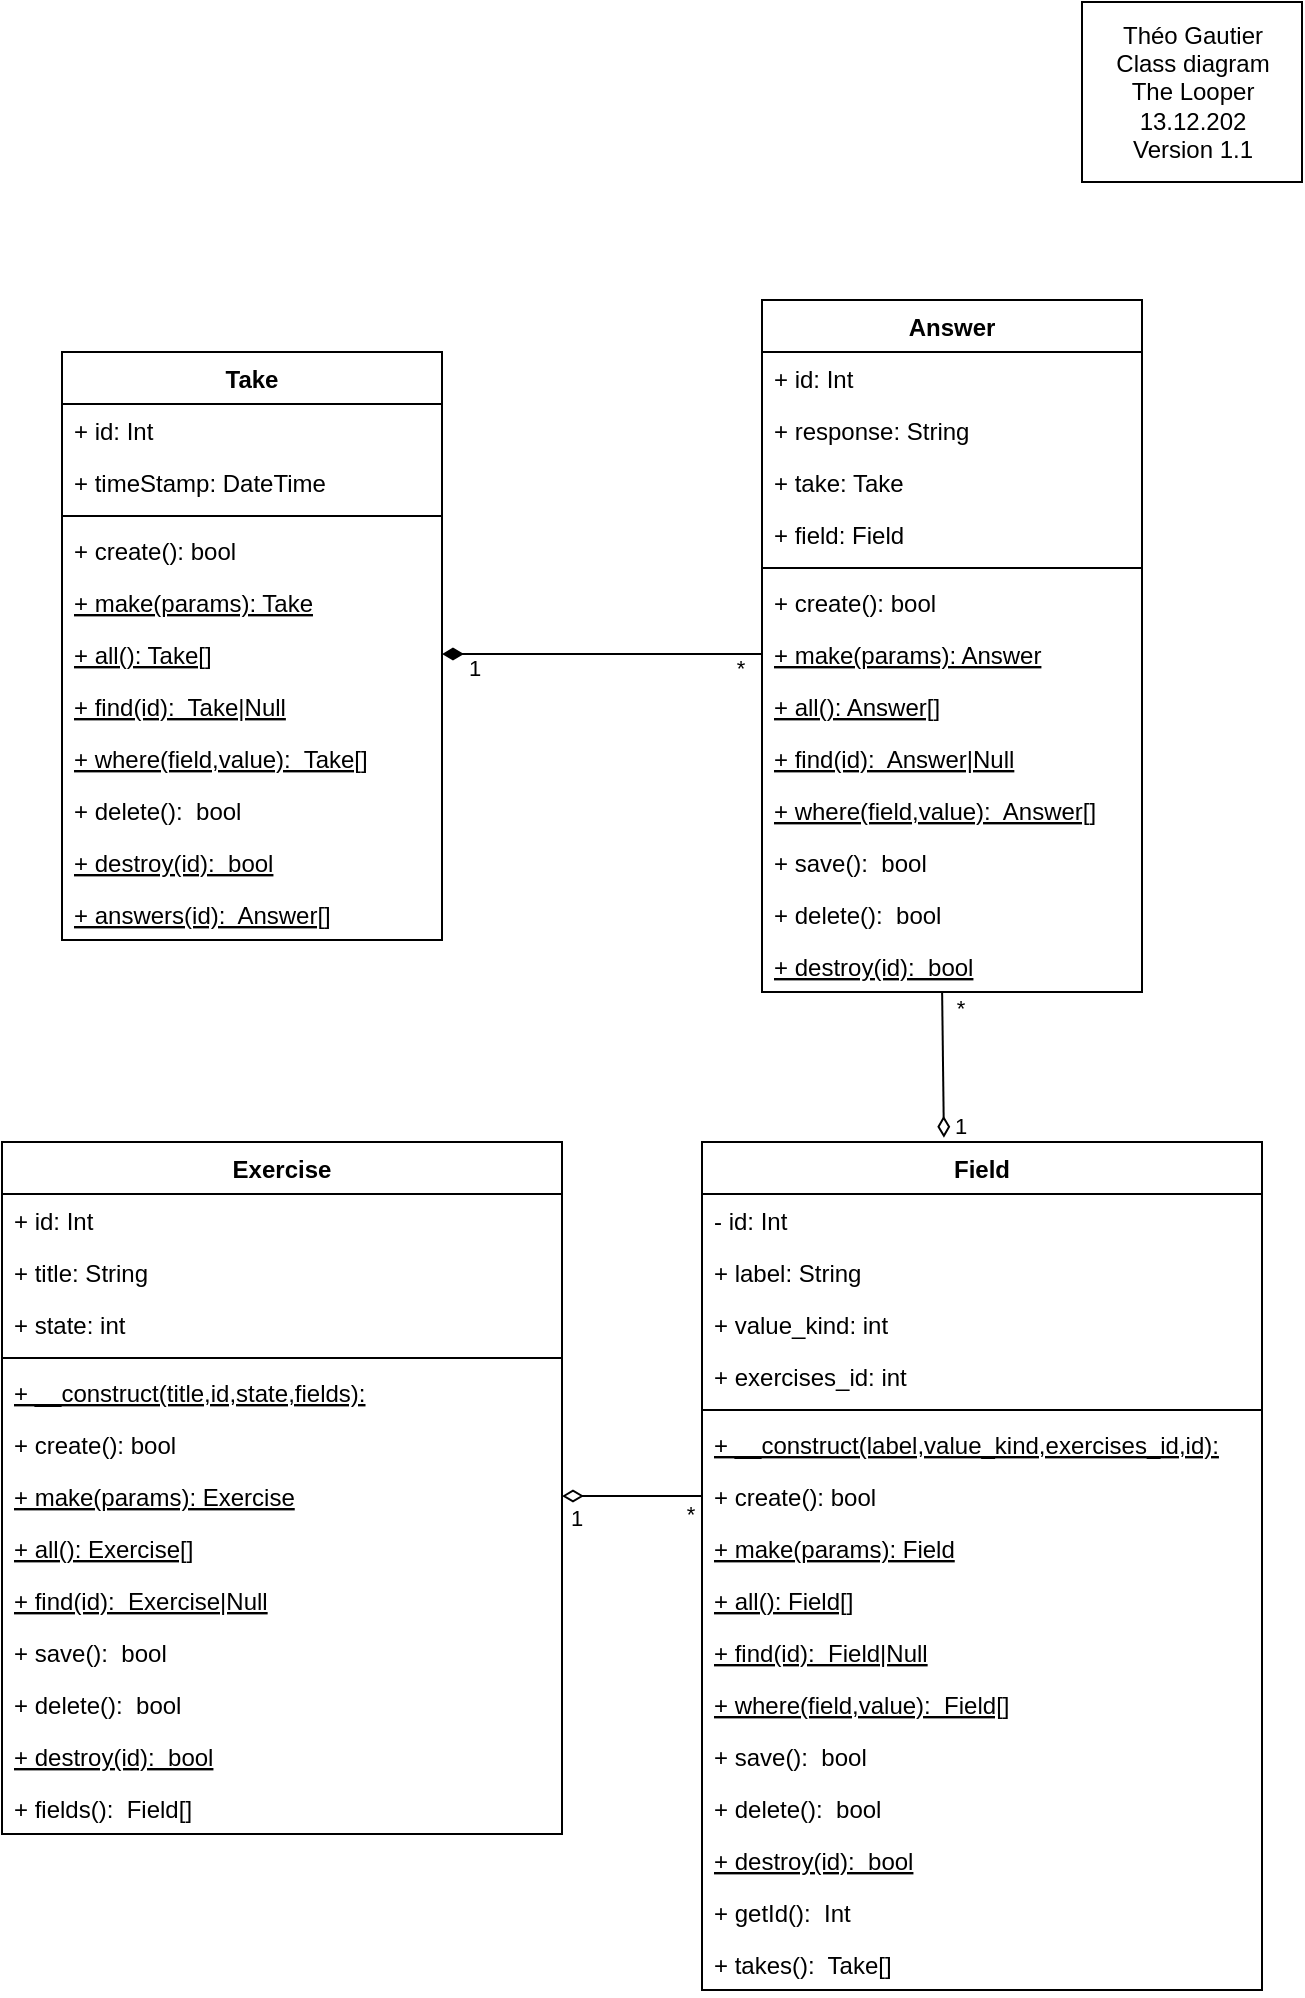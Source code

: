 <mxfile version="15.3.8" type="device"><diagram id="O1Vl59i5UYPHJHIbbjY0" name="Page-1"><mxGraphModel dx="1086" dy="806" grid="1" gridSize="10" guides="1" tooltips="1" connect="1" arrows="1" fold="1" page="1" pageScale="1" pageWidth="827" pageHeight="1169" math="0" shadow="0"><root><mxCell id="0"/><mxCell id="1" parent="0"/><mxCell id="3" value="Answer" style="swimlane;fontStyle=1;align=center;verticalAlign=top;childLayout=stackLayout;horizontal=1;startSize=26;horizontalStack=0;resizeParent=1;resizeParentMax=0;resizeLast=0;collapsible=1;marginBottom=0;" parent="1" vertex="1"><mxGeometry x="530" y="239" width="190" height="346" as="geometry"/></mxCell><mxCell id="9" value="+ id: Int" style="text;strokeColor=none;fillColor=none;align=left;verticalAlign=top;spacingLeft=4;spacingRight=4;overflow=hidden;rotatable=0;points=[[0,0.5],[1,0.5]];portConstraint=eastwest;" parent="3" vertex="1"><mxGeometry y="26" width="190" height="26" as="geometry"/></mxCell><mxCell id="8" value="+ response: String" style="text;strokeColor=none;fillColor=none;align=left;verticalAlign=top;spacingLeft=4;spacingRight=4;overflow=hidden;rotatable=0;points=[[0,0.5],[1,0.5]];portConstraint=eastwest;" parent="3" vertex="1"><mxGeometry y="52" width="190" height="26" as="geometry"/></mxCell><mxCell id="4" value="+ take: Take" style="text;strokeColor=none;fillColor=none;align=left;verticalAlign=top;spacingLeft=4;spacingRight=4;overflow=hidden;rotatable=0;points=[[0,0.5],[1,0.5]];portConstraint=eastwest;" parent="3" vertex="1"><mxGeometry y="78" width="190" height="26" as="geometry"/></mxCell><mxCell id="7" value="+ field: Field" style="text;strokeColor=none;fillColor=none;align=left;verticalAlign=top;spacingLeft=4;spacingRight=4;overflow=hidden;rotatable=0;points=[[0,0.5],[1,0.5]];portConstraint=eastwest;" parent="3" vertex="1"><mxGeometry y="104" width="190" height="26" as="geometry"/></mxCell><mxCell id="5" value="" style="line;strokeWidth=1;fillColor=none;align=left;verticalAlign=middle;spacingTop=-1;spacingLeft=3;spacingRight=3;rotatable=0;labelPosition=right;points=[];portConstraint=eastwest;" parent="3" vertex="1"><mxGeometry y="130" width="190" height="8" as="geometry"/></mxCell><mxCell id="6" value="+ create(): bool" style="text;strokeColor=none;fillColor=none;align=left;verticalAlign=top;spacingLeft=4;spacingRight=4;overflow=hidden;rotatable=0;points=[[0,0.5],[1,0.5]];portConstraint=eastwest;" parent="3" vertex="1"><mxGeometry y="138" width="190" height="26" as="geometry"/></mxCell><mxCell id="10" value="+ make(params): Answer" style="text;strokeColor=none;fillColor=none;align=left;verticalAlign=top;spacingLeft=4;spacingRight=4;overflow=hidden;rotatable=0;points=[[0,0.5],[1,0.5]];portConstraint=eastwest;fontStyle=4;" parent="3" vertex="1"><mxGeometry y="164" width="190" height="26" as="geometry"/></mxCell><mxCell id="11" value="+ all(): Answer[]" style="text;strokeColor=none;fillColor=none;align=left;verticalAlign=top;spacingLeft=4;spacingRight=4;overflow=hidden;rotatable=0;points=[[0,0.5],[1,0.5]];portConstraint=eastwest;fontStyle=4;" parent="3" vertex="1"><mxGeometry y="190" width="190" height="26" as="geometry"/></mxCell><mxCell id="12" value="+ find(id):  Answer|Null" style="text;strokeColor=none;fillColor=none;align=left;verticalAlign=top;spacingLeft=4;spacingRight=4;overflow=hidden;rotatable=0;points=[[0,0.5],[1,0.5]];portConstraint=eastwest;fontStyle=4;" parent="3" vertex="1"><mxGeometry y="216" width="190" height="26" as="geometry"/></mxCell><mxCell id="13" value="+ where(field,value):  Answer[]" style="text;strokeColor=none;fillColor=none;align=left;verticalAlign=top;spacingLeft=4;spacingRight=4;overflow=hidden;rotatable=0;points=[[0,0.5],[1,0.5]];portConstraint=eastwest;fontStyle=4;" parent="3" vertex="1"><mxGeometry y="242" width="190" height="26" as="geometry"/></mxCell><mxCell id="14" value="+ save():  bool" style="text;strokeColor=none;fillColor=none;align=left;verticalAlign=top;spacingLeft=4;spacingRight=4;overflow=hidden;rotatable=0;points=[[0,0.5],[1,0.5]];portConstraint=eastwest;fontStyle=0;" parent="3" vertex="1"><mxGeometry y="268" width="190" height="26" as="geometry"/></mxCell><mxCell id="16" value="+ delete():  bool" style="text;strokeColor=none;fillColor=none;align=left;verticalAlign=top;spacingLeft=4;spacingRight=4;overflow=hidden;rotatable=0;points=[[0,0.5],[1,0.5]];portConstraint=eastwest;fontStyle=0;" parent="3" vertex="1"><mxGeometry y="294" width="190" height="26" as="geometry"/></mxCell><mxCell id="15" value="+ destroy(id):  bool" style="text;strokeColor=none;fillColor=none;align=left;verticalAlign=top;spacingLeft=4;spacingRight=4;overflow=hidden;rotatable=0;points=[[0,0.5],[1,0.5]];portConstraint=eastwest;fontStyle=4;" parent="3" vertex="1"><mxGeometry y="320" width="190" height="26" as="geometry"/></mxCell><mxCell id="17" value="Exercise" style="swimlane;fontStyle=1;align=center;verticalAlign=top;childLayout=stackLayout;horizontal=1;startSize=26;horizontalStack=0;resizeParent=1;resizeParentMax=0;resizeLast=0;collapsible=1;marginBottom=0;" parent="1" vertex="1"><mxGeometry x="150" y="660" width="280" height="346" as="geometry"/></mxCell><mxCell id="18" value="+ id: Int" style="text;strokeColor=none;fillColor=none;align=left;verticalAlign=top;spacingLeft=4;spacingRight=4;overflow=hidden;rotatable=0;points=[[0,0.5],[1,0.5]];portConstraint=eastwest;" parent="17" vertex="1"><mxGeometry y="26" width="280" height="26" as="geometry"/></mxCell><mxCell id="19" value="+ title: String" style="text;strokeColor=none;fillColor=none;align=left;verticalAlign=top;spacingLeft=4;spacingRight=4;overflow=hidden;rotatable=0;points=[[0,0.5],[1,0.5]];portConstraint=eastwest;" parent="17" vertex="1"><mxGeometry y="52" width="280" height="26" as="geometry"/></mxCell><mxCell id="20" value="+ state: int" style="text;strokeColor=none;fillColor=none;align=left;verticalAlign=top;spacingLeft=4;spacingRight=4;overflow=hidden;rotatable=0;points=[[0,0.5],[1,0.5]];portConstraint=eastwest;" parent="17" vertex="1"><mxGeometry y="78" width="280" height="26" as="geometry"/></mxCell><mxCell id="22" value="" style="line;strokeWidth=1;fillColor=none;align=left;verticalAlign=middle;spacingTop=-1;spacingLeft=3;spacingRight=3;rotatable=0;labelPosition=right;points=[];portConstraint=eastwest;" parent="17" vertex="1"><mxGeometry y="104" width="280" height="8" as="geometry"/></mxCell><mxCell id="33" value="+ __construct(title,id,state,fields):" style="text;strokeColor=none;fillColor=none;align=left;verticalAlign=top;spacingLeft=4;spacingRight=4;overflow=hidden;rotatable=0;points=[[0,0.5],[1,0.5]];portConstraint=eastwest;fontStyle=4;" parent="17" vertex="1"><mxGeometry y="112" width="280" height="26" as="geometry"/></mxCell><mxCell id="23" value="+ create(): bool" style="text;strokeColor=none;fillColor=none;align=left;verticalAlign=top;spacingLeft=4;spacingRight=4;overflow=hidden;rotatable=0;points=[[0,0.5],[1,0.5]];portConstraint=eastwest;" parent="17" vertex="1"><mxGeometry y="138" width="280" height="26" as="geometry"/></mxCell><mxCell id="24" value="+ make(params): Exercise" style="text;strokeColor=none;fillColor=none;align=left;verticalAlign=top;spacingLeft=4;spacingRight=4;overflow=hidden;rotatable=0;points=[[0,0.5],[1,0.5]];portConstraint=eastwest;fontStyle=4;" parent="17" vertex="1"><mxGeometry y="164" width="280" height="26" as="geometry"/></mxCell><mxCell id="25" value="+ all(): Exercise[]" style="text;strokeColor=none;fillColor=none;align=left;verticalAlign=top;spacingLeft=4;spacingRight=4;overflow=hidden;rotatable=0;points=[[0,0.5],[1,0.5]];portConstraint=eastwest;fontStyle=4;" parent="17" vertex="1"><mxGeometry y="190" width="280" height="26" as="geometry"/></mxCell><mxCell id="26" value="+ find(id):  Exercise|Null" style="text;strokeColor=none;fillColor=none;align=left;verticalAlign=top;spacingLeft=4;spacingRight=4;overflow=hidden;rotatable=0;points=[[0,0.5],[1,0.5]];portConstraint=eastwest;fontStyle=4;" parent="17" vertex="1"><mxGeometry y="216" width="280" height="26" as="geometry"/></mxCell><mxCell id="28" value="+ save():  bool" style="text;strokeColor=none;fillColor=none;align=left;verticalAlign=top;spacingLeft=4;spacingRight=4;overflow=hidden;rotatable=0;points=[[0,0.5],[1,0.5]];portConstraint=eastwest;fontStyle=0;" parent="17" vertex="1"><mxGeometry y="242" width="280" height="26" as="geometry"/></mxCell><mxCell id="29" value="+ delete():  bool" style="text;strokeColor=none;fillColor=none;align=left;verticalAlign=top;spacingLeft=4;spacingRight=4;overflow=hidden;rotatable=0;points=[[0,0.5],[1,0.5]];portConstraint=eastwest;fontStyle=0;" parent="17" vertex="1"><mxGeometry y="268" width="280" height="26" as="geometry"/></mxCell><mxCell id="30" value="+ destroy(id):  bool" style="text;strokeColor=none;fillColor=none;align=left;verticalAlign=top;spacingLeft=4;spacingRight=4;overflow=hidden;rotatable=0;points=[[0,0.5],[1,0.5]];portConstraint=eastwest;fontStyle=4;" parent="17" vertex="1"><mxGeometry y="294" width="280" height="26" as="geometry"/></mxCell><mxCell id="34" value="+ fields():  Field[]" style="text;strokeColor=none;fillColor=none;align=left;verticalAlign=top;spacingLeft=4;spacingRight=4;overflow=hidden;rotatable=0;points=[[0,0.5],[1,0.5]];portConstraint=eastwest;fontStyle=0;" parent="17" vertex="1"><mxGeometry y="320" width="280" height="26" as="geometry"/></mxCell><mxCell id="35" value="Take" style="swimlane;fontStyle=1;align=center;verticalAlign=top;childLayout=stackLayout;horizontal=1;startSize=26;horizontalStack=0;resizeParent=1;resizeParentMax=0;resizeLast=0;collapsible=1;marginBottom=0;" parent="1" vertex="1"><mxGeometry x="180" y="265" width="190" height="294" as="geometry"/></mxCell><mxCell id="36" value="+ id: Int" style="text;strokeColor=none;fillColor=none;align=left;verticalAlign=top;spacingLeft=4;spacingRight=4;overflow=hidden;rotatable=0;points=[[0,0.5],[1,0.5]];portConstraint=eastwest;" parent="35" vertex="1"><mxGeometry y="26" width="190" height="26" as="geometry"/></mxCell><mxCell id="38" value="+ timeStamp: DateTime" style="text;strokeColor=none;fillColor=none;align=left;verticalAlign=top;spacingLeft=4;spacingRight=4;overflow=hidden;rotatable=0;points=[[0,0.5],[1,0.5]];portConstraint=eastwest;" parent="35" vertex="1"><mxGeometry y="52" width="190" height="26" as="geometry"/></mxCell><mxCell id="40" value="" style="line;strokeWidth=1;fillColor=none;align=left;verticalAlign=middle;spacingTop=-1;spacingLeft=3;spacingRight=3;rotatable=0;labelPosition=right;points=[];portConstraint=eastwest;" parent="35" vertex="1"><mxGeometry y="78" width="190" height="8" as="geometry"/></mxCell><mxCell id="41" value="+ create(): bool" style="text;strokeColor=none;fillColor=none;align=left;verticalAlign=top;spacingLeft=4;spacingRight=4;overflow=hidden;rotatable=0;points=[[0,0.5],[1,0.5]];portConstraint=eastwest;" parent="35" vertex="1"><mxGeometry y="86" width="190" height="26" as="geometry"/></mxCell><mxCell id="42" value="+ make(params): Take" style="text;strokeColor=none;fillColor=none;align=left;verticalAlign=top;spacingLeft=4;spacingRight=4;overflow=hidden;rotatable=0;points=[[0,0.5],[1,0.5]];portConstraint=eastwest;fontStyle=4;" parent="35" vertex="1"><mxGeometry y="112" width="190" height="26" as="geometry"/></mxCell><mxCell id="43" value="+ all(): Take[]" style="text;strokeColor=none;fillColor=none;align=left;verticalAlign=top;spacingLeft=4;spacingRight=4;overflow=hidden;rotatable=0;points=[[0,0.5],[1,0.5]];portConstraint=eastwest;fontStyle=4;" parent="35" vertex="1"><mxGeometry y="138" width="190" height="26" as="geometry"/></mxCell><mxCell id="44" value="+ find(id):  Take|Null" style="text;strokeColor=none;fillColor=none;align=left;verticalAlign=top;spacingLeft=4;spacingRight=4;overflow=hidden;rotatable=0;points=[[0,0.5],[1,0.5]];portConstraint=eastwest;fontStyle=4;" parent="35" vertex="1"><mxGeometry y="164" width="190" height="26" as="geometry"/></mxCell><mxCell id="45" value="+ where(field,value):  Take[]" style="text;strokeColor=none;fillColor=none;align=left;verticalAlign=top;spacingLeft=4;spacingRight=4;overflow=hidden;rotatable=0;points=[[0,0.5],[1,0.5]];portConstraint=eastwest;fontStyle=4;" parent="35" vertex="1"><mxGeometry y="190" width="190" height="26" as="geometry"/></mxCell><mxCell id="47" value="+ delete():  bool" style="text;strokeColor=none;fillColor=none;align=left;verticalAlign=top;spacingLeft=4;spacingRight=4;overflow=hidden;rotatable=0;points=[[0,0.5],[1,0.5]];portConstraint=eastwest;fontStyle=0;" parent="35" vertex="1"><mxGeometry y="216" width="190" height="26" as="geometry"/></mxCell><mxCell id="48" value="+ destroy(id):  bool" style="text;strokeColor=none;fillColor=none;align=left;verticalAlign=top;spacingLeft=4;spacingRight=4;overflow=hidden;rotatable=0;points=[[0,0.5],[1,0.5]];portConstraint=eastwest;fontStyle=4;" parent="35" vertex="1"><mxGeometry y="242" width="190" height="26" as="geometry"/></mxCell><mxCell id="49" value="+ answers(id):  Answer[]" style="text;strokeColor=none;fillColor=none;align=left;verticalAlign=top;spacingLeft=4;spacingRight=4;overflow=hidden;rotatable=0;points=[[0,0.5],[1,0.5]];portConstraint=eastwest;fontStyle=4;" parent="35" vertex="1"><mxGeometry y="268" width="190" height="26" as="geometry"/></mxCell><mxCell id="50" value="Field" style="swimlane;fontStyle=1;align=center;verticalAlign=top;childLayout=stackLayout;horizontal=1;startSize=26;horizontalStack=0;resizeParent=1;resizeParentMax=0;resizeLast=0;collapsible=1;marginBottom=0;" parent="1" vertex="1"><mxGeometry x="500" y="660" width="280" height="424" as="geometry"/></mxCell><mxCell id="51" value="- id: Int" style="text;strokeColor=none;fillColor=none;align=left;verticalAlign=top;spacingLeft=4;spacingRight=4;overflow=hidden;rotatable=0;points=[[0,0.5],[1,0.5]];portConstraint=eastwest;" parent="50" vertex="1"><mxGeometry y="26" width="280" height="26" as="geometry"/></mxCell><mxCell id="52" value="+ label: String" style="text;strokeColor=none;fillColor=none;align=left;verticalAlign=top;spacingLeft=4;spacingRight=4;overflow=hidden;rotatable=0;points=[[0,0.5],[1,0.5]];portConstraint=eastwest;" parent="50" vertex="1"><mxGeometry y="52" width="280" height="26" as="geometry"/></mxCell><mxCell id="53" value="+ value_kind: int" style="text;strokeColor=none;fillColor=none;align=left;verticalAlign=top;spacingLeft=4;spacingRight=4;overflow=hidden;rotatable=0;points=[[0,0.5],[1,0.5]];portConstraint=eastwest;" parent="50" vertex="1"><mxGeometry y="78" width="280" height="26" as="geometry"/></mxCell><mxCell id="64" value="+ exercises_id: int" style="text;strokeColor=none;fillColor=none;align=left;verticalAlign=top;spacingLeft=4;spacingRight=4;overflow=hidden;rotatable=0;points=[[0,0.5],[1,0.5]];portConstraint=eastwest;" parent="50" vertex="1"><mxGeometry y="104" width="280" height="26" as="geometry"/></mxCell><mxCell id="54" value="" style="line;strokeWidth=1;fillColor=none;align=left;verticalAlign=middle;spacingTop=-1;spacingLeft=3;spacingRight=3;rotatable=0;labelPosition=right;points=[];portConstraint=eastwest;" parent="50" vertex="1"><mxGeometry y="130" width="280" height="8" as="geometry"/></mxCell><mxCell id="55" value="+ __construct(label,value_kind,exercises_id,id):" style="text;strokeColor=none;fillColor=none;align=left;verticalAlign=top;spacingLeft=4;spacingRight=4;overflow=hidden;rotatable=0;points=[[0,0.5],[1,0.5]];portConstraint=eastwest;fontStyle=4;" parent="50" vertex="1"><mxGeometry y="138" width="280" height="26" as="geometry"/></mxCell><mxCell id="56" value="+ create(): bool" style="text;strokeColor=none;fillColor=none;align=left;verticalAlign=top;spacingLeft=4;spacingRight=4;overflow=hidden;rotatable=0;points=[[0,0.5],[1,0.5]];portConstraint=eastwest;" parent="50" vertex="1"><mxGeometry y="164" width="280" height="26" as="geometry"/></mxCell><mxCell id="57" value="+ make(params): Field" style="text;strokeColor=none;fillColor=none;align=left;verticalAlign=top;spacingLeft=4;spacingRight=4;overflow=hidden;rotatable=0;points=[[0,0.5],[1,0.5]];portConstraint=eastwest;fontStyle=4;" parent="50" vertex="1"><mxGeometry y="190" width="280" height="26" as="geometry"/></mxCell><mxCell id="58" value="+ all(): Field[]" style="text;strokeColor=none;fillColor=none;align=left;verticalAlign=top;spacingLeft=4;spacingRight=4;overflow=hidden;rotatable=0;points=[[0,0.5],[1,0.5]];portConstraint=eastwest;fontStyle=4;" parent="50" vertex="1"><mxGeometry y="216" width="280" height="26" as="geometry"/></mxCell><mxCell id="59" value="+ find(id):  Field|Null" style="text;strokeColor=none;fillColor=none;align=left;verticalAlign=top;spacingLeft=4;spacingRight=4;overflow=hidden;rotatable=0;points=[[0,0.5],[1,0.5]];portConstraint=eastwest;fontStyle=4;" parent="50" vertex="1"><mxGeometry y="242" width="280" height="26" as="geometry"/></mxCell><mxCell id="65" value="+ where(field,value):  Field[]" style="text;strokeColor=none;fillColor=none;align=left;verticalAlign=top;spacingLeft=4;spacingRight=4;overflow=hidden;rotatable=0;points=[[0,0.5],[1,0.5]];portConstraint=eastwest;fontStyle=4;" parent="50" vertex="1"><mxGeometry y="268" width="280" height="26" as="geometry"/></mxCell><mxCell id="60" value="+ save():  bool" style="text;strokeColor=none;fillColor=none;align=left;verticalAlign=top;spacingLeft=4;spacingRight=4;overflow=hidden;rotatable=0;points=[[0,0.5],[1,0.5]];portConstraint=eastwest;fontStyle=0;" parent="50" vertex="1"><mxGeometry y="294" width="280" height="26" as="geometry"/></mxCell><mxCell id="61" value="+ delete():  bool" style="text;strokeColor=none;fillColor=none;align=left;verticalAlign=top;spacingLeft=4;spacingRight=4;overflow=hidden;rotatable=0;points=[[0,0.5],[1,0.5]];portConstraint=eastwest;fontStyle=0;" parent="50" vertex="1"><mxGeometry y="320" width="280" height="26" as="geometry"/></mxCell><mxCell id="62" value="+ destroy(id):  bool" style="text;strokeColor=none;fillColor=none;align=left;verticalAlign=top;spacingLeft=4;spacingRight=4;overflow=hidden;rotatable=0;points=[[0,0.5],[1,0.5]];portConstraint=eastwest;fontStyle=4;" parent="50" vertex="1"><mxGeometry y="346" width="280" height="26" as="geometry"/></mxCell><mxCell id="66" value="+ getId():  Int" style="text;strokeColor=none;fillColor=none;align=left;verticalAlign=top;spacingLeft=4;spacingRight=4;overflow=hidden;rotatable=0;points=[[0,0.5],[1,0.5]];portConstraint=eastwest;fontStyle=0;" parent="50" vertex="1"><mxGeometry y="372" width="280" height="26" as="geometry"/></mxCell><mxCell id="63" value="+ takes():  Take[]" style="text;strokeColor=none;fillColor=none;align=left;verticalAlign=top;spacingLeft=4;spacingRight=4;overflow=hidden;rotatable=0;points=[[0,0.5],[1,0.5]];portConstraint=eastwest;fontStyle=0;" parent="50" vertex="1"><mxGeometry y="398" width="280" height="26" as="geometry"/></mxCell><mxCell id="71" value="" style="endArrow=none;startArrow=diamondThin;endFill=0;startFill=0;html=1;verticalAlign=bottom;labelBackgroundColor=none;strokeWidth=1;startSize=8;endSize=8;exitX=1;exitY=0.5;exitDx=0;exitDy=0;entryX=0;entryY=0.5;entryDx=0;entryDy=0;" parent="1" source="24" target="56" edge="1"><mxGeometry width="160" relative="1" as="geometry"><mxPoint x="450" y="990" as="sourcePoint"/><mxPoint x="610" y="990" as="targetPoint"/></mxGeometry></mxCell><mxCell id="72" value="1" style="edgeLabel;html=1;align=center;verticalAlign=middle;resizable=0;points=[];" parent="71" vertex="1" connectable="0"><mxGeometry x="-0.854" y="-4" relative="1" as="geometry"><mxPoint x="2" y="7" as="offset"/></mxGeometry></mxCell><mxCell id="73" value="*" style="edgeLabel;html=1;align=center;verticalAlign=middle;resizable=0;points=[];" parent="71" vertex="1" connectable="0"><mxGeometry x="0.874" y="2" relative="1" as="geometry"><mxPoint x="-2" y="11" as="offset"/></mxGeometry></mxCell><mxCell id="75" value="" style="endArrow=none;startArrow=diamondThin;endFill=0;startFill=0;html=1;verticalAlign=bottom;labelBackgroundColor=none;strokeWidth=1;startSize=8;endSize=8;entryX=0.474;entryY=1;entryDx=0;entryDy=0;entryPerimeter=0;exitX=0.432;exitY=-0.005;exitDx=0;exitDy=0;exitPerimeter=0;" parent="1" source="50" target="15" edge="1"><mxGeometry width="160" relative="1" as="geometry"><mxPoint x="620" y="650" as="sourcePoint"/><mxPoint x="621" y="580" as="targetPoint"/></mxGeometry></mxCell><mxCell id="76" value="1" style="edgeLabel;html=1;align=center;verticalAlign=middle;resizable=0;points=[];" parent="75" vertex="1" connectable="0"><mxGeometry x="-0.854" y="-4" relative="1" as="geometry"><mxPoint x="4" y="-1" as="offset"/></mxGeometry></mxCell><mxCell id="77" value="*" style="edgeLabel;html=1;align=center;verticalAlign=middle;resizable=0;points=[];" parent="75" vertex="1" connectable="0"><mxGeometry x="0.874" y="2" relative="1" as="geometry"><mxPoint x="11" y="3" as="offset"/></mxGeometry></mxCell><mxCell id="78" value="" style="endArrow=none;startArrow=diamondThin;endFill=0;startFill=1;html=1;verticalAlign=bottom;labelBackgroundColor=none;strokeWidth=1;startSize=8;endSize=8;entryX=0;entryY=0.5;entryDx=0;entryDy=0;" parent="1" target="10" edge="1"><mxGeometry width="160" relative="1" as="geometry"><mxPoint x="370" y="416" as="sourcePoint"/><mxPoint x="430" y="480.004" as="targetPoint"/></mxGeometry></mxCell><mxCell id="79" value="1" style="edgeLabel;html=1;align=center;verticalAlign=middle;resizable=0;points=[];" parent="78" vertex="1" connectable="0"><mxGeometry x="-0.854" y="-4" relative="1" as="geometry"><mxPoint x="4" y="3" as="offset"/></mxGeometry></mxCell><mxCell id="80" value="*" style="edgeLabel;html=1;align=center;verticalAlign=middle;resizable=0;points=[];" parent="78" vertex="1" connectable="0"><mxGeometry x="0.874" y="2" relative="1" as="geometry"><mxPoint x="-1" y="9" as="offset"/></mxGeometry></mxCell><mxCell id="WBfPAH_fUY-jGE3f_dZf-80" value="Théo Gautier&lt;br&gt;Class diagram&lt;br&gt;The Looper&lt;br&gt;13.12.202&lt;br&gt;Version 1.1" style="html=1;" vertex="1" parent="1"><mxGeometry x="690" y="90" width="110" height="90" as="geometry"/></mxCell></root></mxGraphModel></diagram></mxfile>